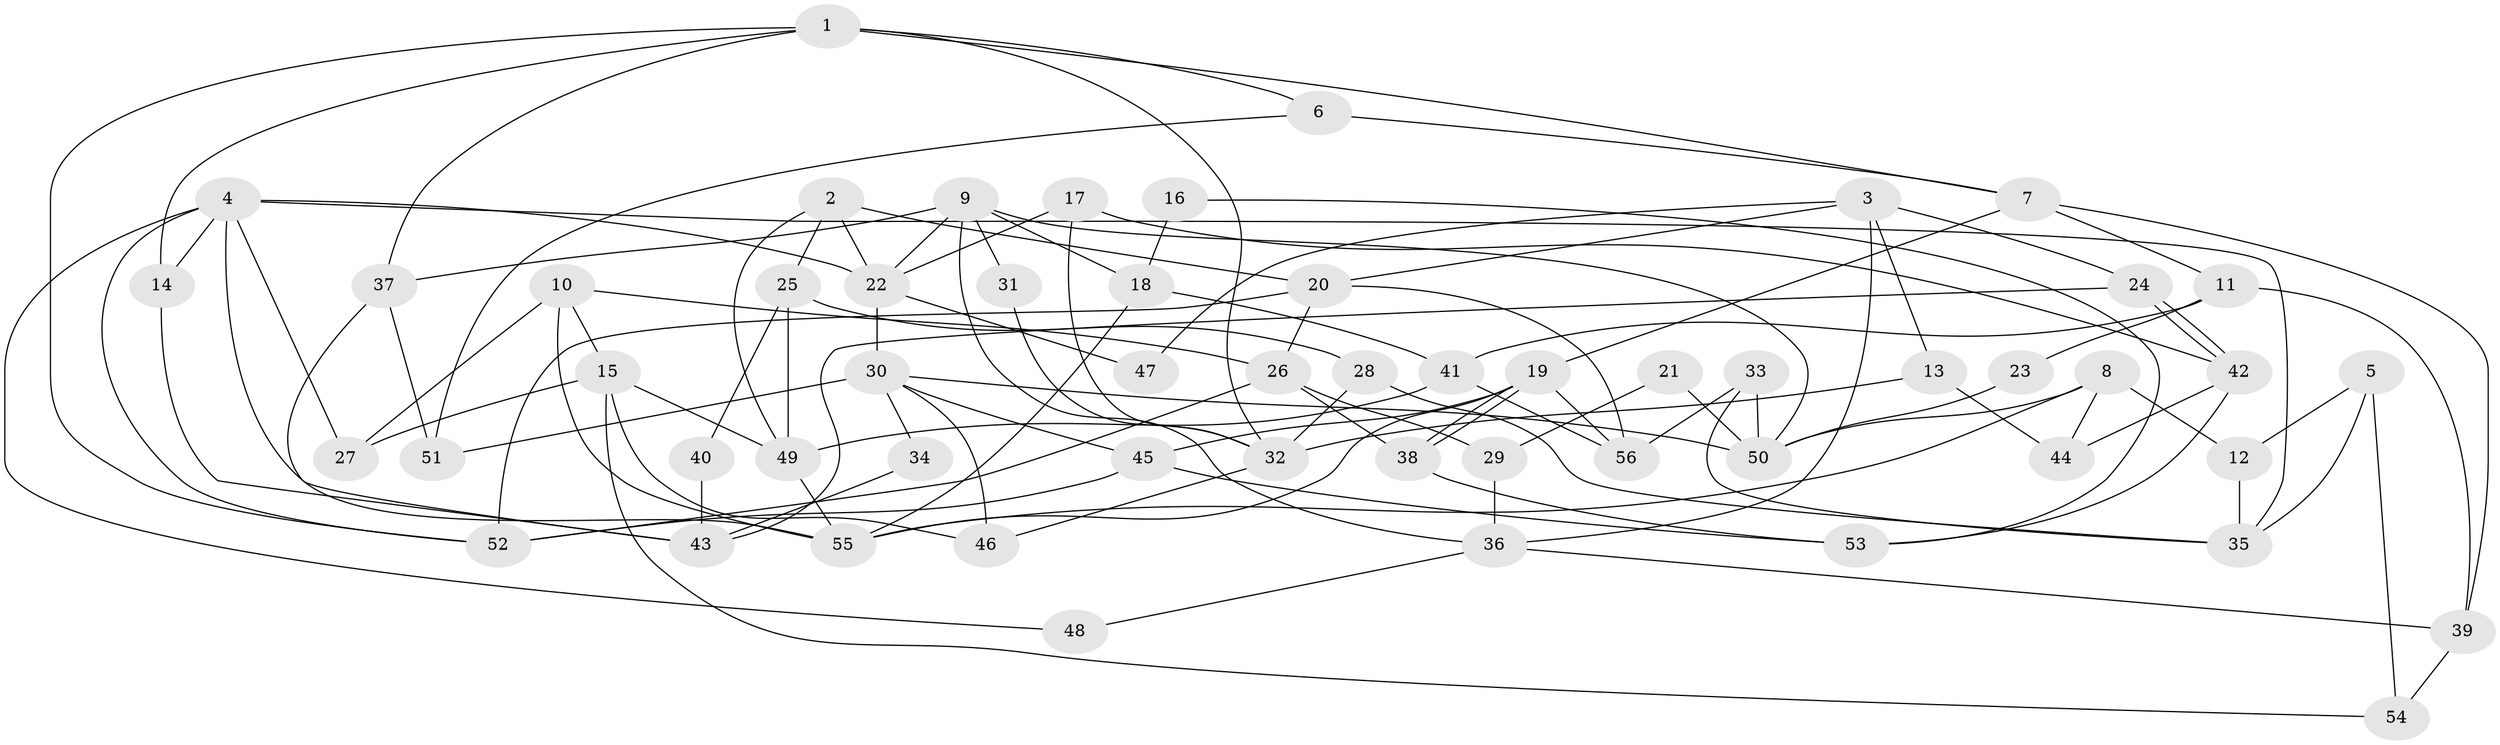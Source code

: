 // coarse degree distribution, {14: 0.030303030303030304, 4: 0.18181818181818182, 6: 0.12121212121212122, 8: 0.09090909090909091, 2: 0.15151515151515152, 5: 0.12121212121212122, 3: 0.18181818181818182, 7: 0.09090909090909091, 11: 0.030303030303030304}
// Generated by graph-tools (version 1.1) at 2025/18/03/04/25 18:18:31]
// undirected, 56 vertices, 112 edges
graph export_dot {
graph [start="1"]
  node [color=gray90,style=filled];
  1;
  2;
  3;
  4;
  5;
  6;
  7;
  8;
  9;
  10;
  11;
  12;
  13;
  14;
  15;
  16;
  17;
  18;
  19;
  20;
  21;
  22;
  23;
  24;
  25;
  26;
  27;
  28;
  29;
  30;
  31;
  32;
  33;
  34;
  35;
  36;
  37;
  38;
  39;
  40;
  41;
  42;
  43;
  44;
  45;
  46;
  47;
  48;
  49;
  50;
  51;
  52;
  53;
  54;
  55;
  56;
  1 -- 7;
  1 -- 37;
  1 -- 6;
  1 -- 14;
  1 -- 32;
  1 -- 52;
  2 -- 22;
  2 -- 20;
  2 -- 25;
  2 -- 49;
  3 -- 24;
  3 -- 20;
  3 -- 13;
  3 -- 36;
  3 -- 47;
  4 -- 55;
  4 -- 52;
  4 -- 14;
  4 -- 22;
  4 -- 27;
  4 -- 35;
  4 -- 48;
  5 -- 35;
  5 -- 12;
  5 -- 54;
  6 -- 7;
  6 -- 51;
  7 -- 19;
  7 -- 11;
  7 -- 39;
  8 -- 50;
  8 -- 55;
  8 -- 12;
  8 -- 44;
  9 -- 36;
  9 -- 22;
  9 -- 18;
  9 -- 31;
  9 -- 37;
  9 -- 50;
  10 -- 27;
  10 -- 15;
  10 -- 26;
  10 -- 55;
  11 -- 39;
  11 -- 41;
  11 -- 23;
  12 -- 35;
  13 -- 32;
  13 -- 44;
  14 -- 43;
  15 -- 49;
  15 -- 46;
  15 -- 27;
  15 -- 54;
  16 -- 18;
  16 -- 53;
  17 -- 32;
  17 -- 42;
  17 -- 22;
  18 -- 55;
  18 -- 41;
  19 -- 56;
  19 -- 38;
  19 -- 38;
  19 -- 45;
  19 -- 55;
  20 -- 26;
  20 -- 52;
  20 -- 56;
  21 -- 29;
  21 -- 50;
  22 -- 30;
  22 -- 47;
  23 -- 50;
  24 -- 42;
  24 -- 42;
  24 -- 43;
  25 -- 49;
  25 -- 28;
  25 -- 40;
  26 -- 52;
  26 -- 29;
  26 -- 38;
  28 -- 35;
  28 -- 32;
  29 -- 36;
  30 -- 45;
  30 -- 34;
  30 -- 46;
  30 -- 50;
  30 -- 51;
  31 -- 32;
  32 -- 46;
  33 -- 56;
  33 -- 50;
  33 -- 35;
  34 -- 43;
  36 -- 39;
  36 -- 48;
  37 -- 51;
  37 -- 43;
  38 -- 53;
  39 -- 54;
  40 -- 43;
  41 -- 49;
  41 -- 56;
  42 -- 44;
  42 -- 53;
  45 -- 53;
  45 -- 52;
  49 -- 55;
}
